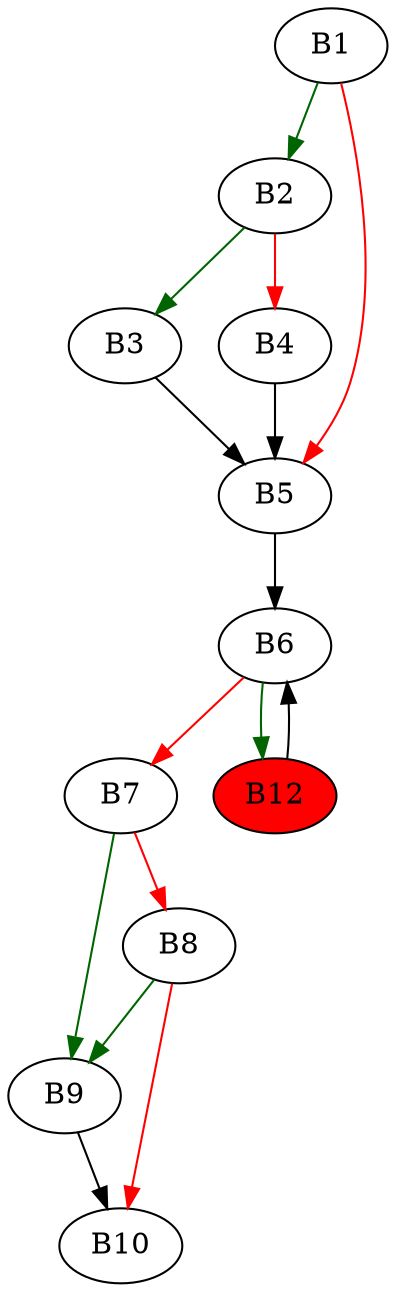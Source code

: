 strict digraph "f" {
	// Node definitions.
	B1 [entry=true];
	B2;
	B5;
	B3;
	B4;
	B6;
	B7;
	B12 [
		fillcolor=red
		style=filled
	];
	B9;
	B8;
	B10;

	// Edge definitions.
	B1 -> B2 [color=darkgreen];
	B1 -> B5 [color=red];
	B2 -> B3 [color=darkgreen];
	B2 -> B4 [color=red];
	B5 -> B6;
	B3 -> B5;
	B4 -> B5;
	B6 -> B7 [color=red];
	B6 -> B12 [color=darkgreen];
	B7 -> B9 [color=darkgreen];
	B7 -> B8 [color=red];
	B12 -> B6;
	B9 -> B10;
	B8 -> B9 [color=darkgreen];
	B8 -> B10 [color=red];
}